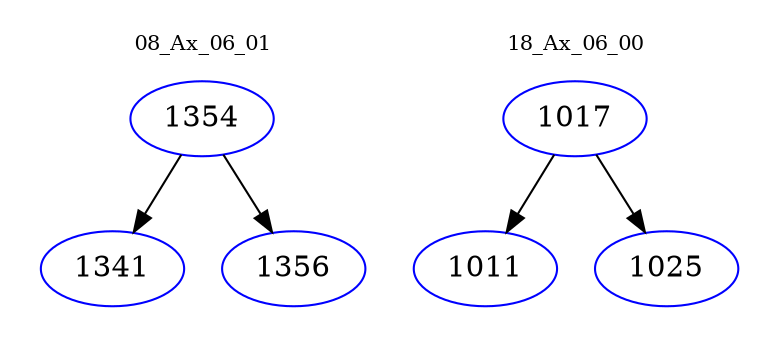 digraph{
subgraph cluster_0 {
color = white
label = "08_Ax_06_01";
fontsize=10;
T0_1354 [label="1354", color="blue"]
T0_1354 -> T0_1341 [color="black"]
T0_1341 [label="1341", color="blue"]
T0_1354 -> T0_1356 [color="black"]
T0_1356 [label="1356", color="blue"]
}
subgraph cluster_1 {
color = white
label = "18_Ax_06_00";
fontsize=10;
T1_1017 [label="1017", color="blue"]
T1_1017 -> T1_1011 [color="black"]
T1_1011 [label="1011", color="blue"]
T1_1017 -> T1_1025 [color="black"]
T1_1025 [label="1025", color="blue"]
}
}
